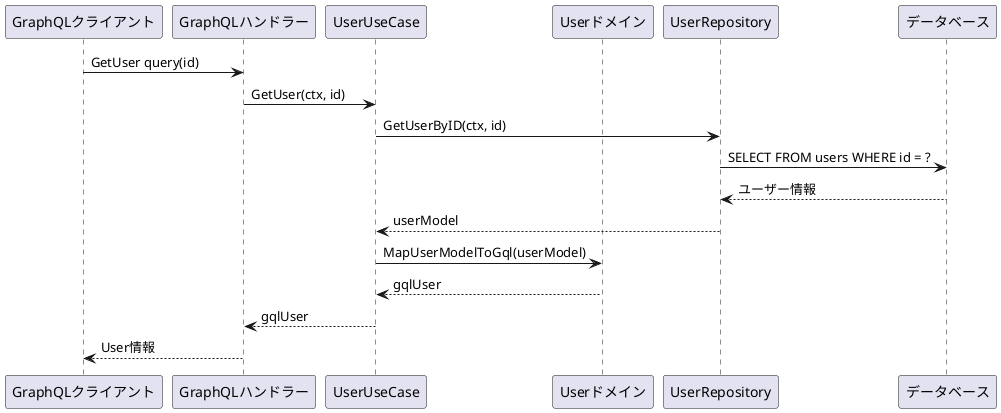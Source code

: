 @startuml GetUser
participant "GraphQLクライアント" as Client
participant "GraphQLハンドラー" as Handler
participant "UserUseCase" as UseCase
participant "Userドメイン" as Domain
participant "UserRepository" as Repo
participant "データベース" as DB

Client -> Handler: GetUser query(id)
Handler -> UseCase: GetUser(ctx, id)

UseCase -> Repo: GetUserByID(ctx, id)
Repo -> DB: SELECT FROM users WHERE id = ?
DB --> Repo: ユーザー情報
Repo --> UseCase: userModel

UseCase -> Domain: MapUserModelToGql(userModel)
Domain --> UseCase: gqlUser
UseCase --> Handler: gqlUser
Handler --> Client: User情報
@enduml
